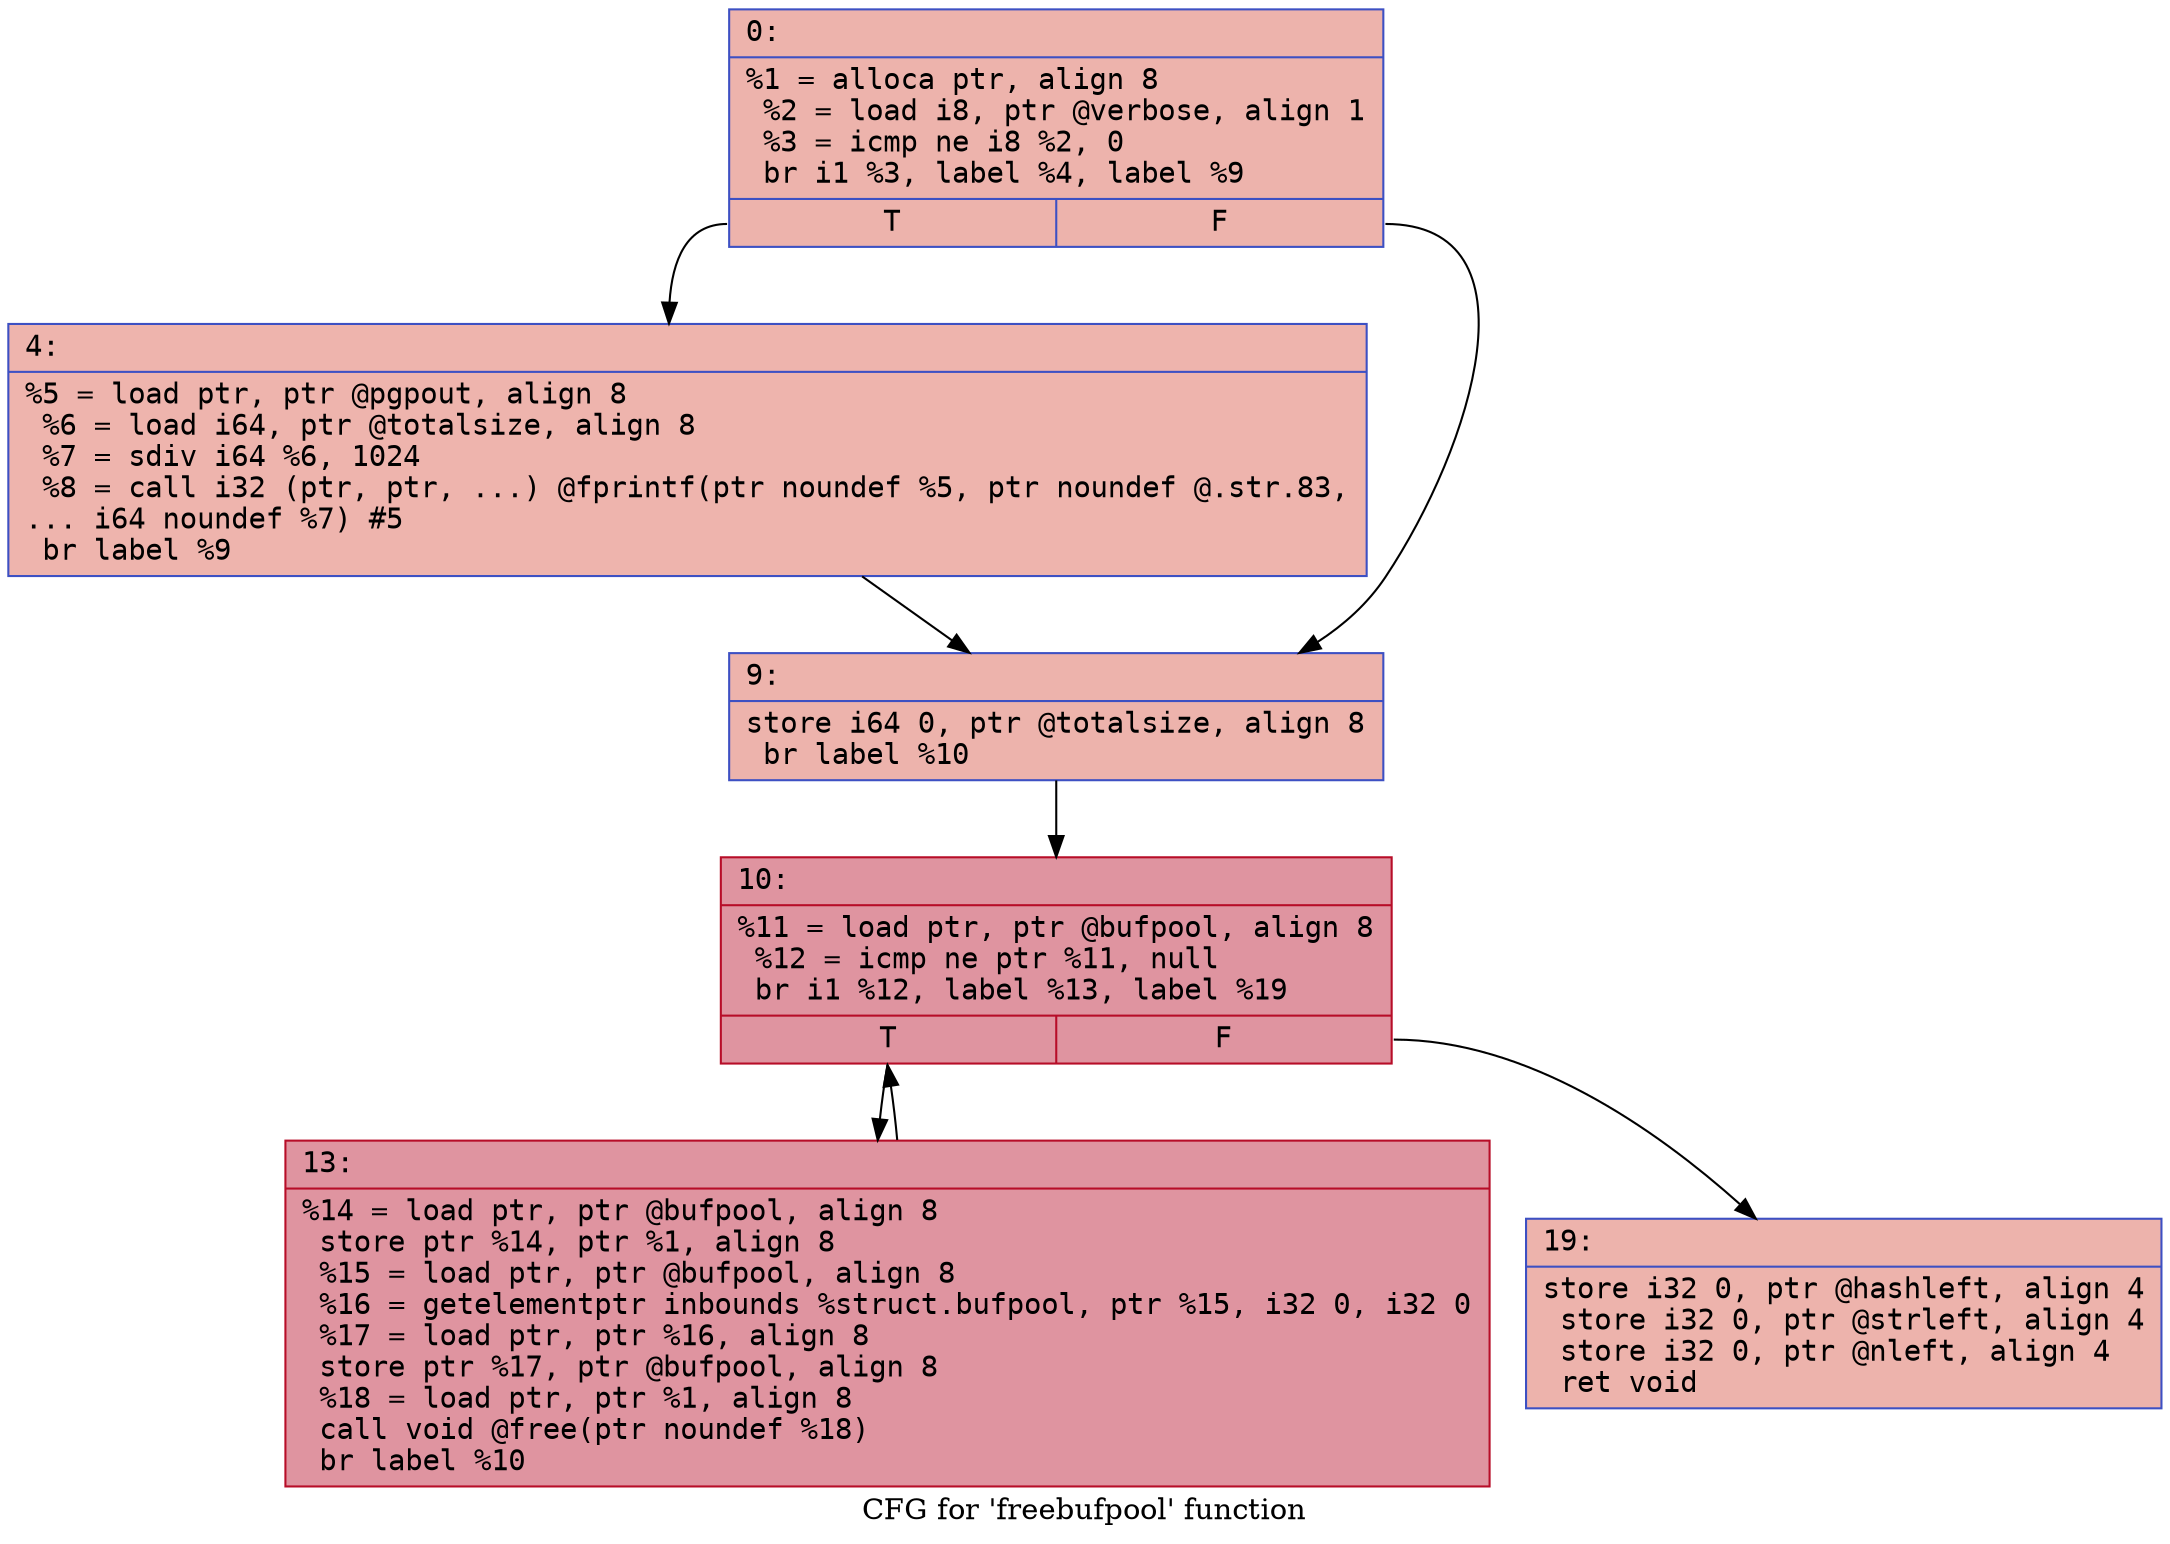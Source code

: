 digraph "CFG for 'freebufpool' function" {
	label="CFG for 'freebufpool' function";

	Node0x600003b077a0 [shape=record,color="#3d50c3ff", style=filled, fillcolor="#d6524470" fontname="Courier",label="{0:\l|  %1 = alloca ptr, align 8\l  %2 = load i8, ptr @verbose, align 1\l  %3 = icmp ne i8 %2, 0\l  br i1 %3, label %4, label %9\l|{<s0>T|<s1>F}}"];
	Node0x600003b077a0:s0 -> Node0x600003b077f0[tooltip="0 -> 4\nProbability 62.50%" ];
	Node0x600003b077a0:s1 -> Node0x600003b07840[tooltip="0 -> 9\nProbability 37.50%" ];
	Node0x600003b077f0 [shape=record,color="#3d50c3ff", style=filled, fillcolor="#d8564670" fontname="Courier",label="{4:\l|  %5 = load ptr, ptr @pgpout, align 8\l  %6 = load i64, ptr @totalsize, align 8\l  %7 = sdiv i64 %6, 1024\l  %8 = call i32 (ptr, ptr, ...) @fprintf(ptr noundef %5, ptr noundef @.str.83,\l... i64 noundef %7) #5\l  br label %9\l}"];
	Node0x600003b077f0 -> Node0x600003b07840[tooltip="4 -> 9\nProbability 100.00%" ];
	Node0x600003b07840 [shape=record,color="#3d50c3ff", style=filled, fillcolor="#d6524470" fontname="Courier",label="{9:\l|  store i64 0, ptr @totalsize, align 8\l  br label %10\l}"];
	Node0x600003b07840 -> Node0x600003b07890[tooltip="9 -> 10\nProbability 100.00%" ];
	Node0x600003b07890 [shape=record,color="#b70d28ff", style=filled, fillcolor="#b70d2870" fontname="Courier",label="{10:\l|  %11 = load ptr, ptr @bufpool, align 8\l  %12 = icmp ne ptr %11, null\l  br i1 %12, label %13, label %19\l|{<s0>T|<s1>F}}"];
	Node0x600003b07890:s0 -> Node0x600003b078e0[tooltip="10 -> 13\nProbability 96.88%" ];
	Node0x600003b07890:s1 -> Node0x600003b07930[tooltip="10 -> 19\nProbability 3.12%" ];
	Node0x600003b078e0 [shape=record,color="#b70d28ff", style=filled, fillcolor="#b70d2870" fontname="Courier",label="{13:\l|  %14 = load ptr, ptr @bufpool, align 8\l  store ptr %14, ptr %1, align 8\l  %15 = load ptr, ptr @bufpool, align 8\l  %16 = getelementptr inbounds %struct.bufpool, ptr %15, i32 0, i32 0\l  %17 = load ptr, ptr %16, align 8\l  store ptr %17, ptr @bufpool, align 8\l  %18 = load ptr, ptr %1, align 8\l  call void @free(ptr noundef %18)\l  br label %10\l}"];
	Node0x600003b078e0 -> Node0x600003b07890[tooltip="13 -> 10\nProbability 100.00%" ];
	Node0x600003b07930 [shape=record,color="#3d50c3ff", style=filled, fillcolor="#d6524470" fontname="Courier",label="{19:\l|  store i32 0, ptr @hashleft, align 4\l  store i32 0, ptr @strleft, align 4\l  store i32 0, ptr @nleft, align 4\l  ret void\l}"];
}

